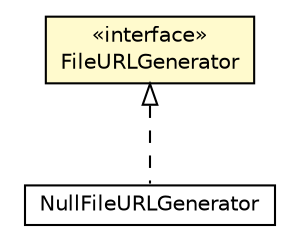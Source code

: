 #!/usr/local/bin/dot
#
# Class diagram 
# Generated by UMLGraph version R5_6-24-gf6e263 (http://www.umlgraph.org/)
#

digraph G {
	edge [fontname="Helvetica",fontsize=10,labelfontname="Helvetica",labelfontsize=10];
	node [fontname="Helvetica",fontsize=10,shape=plaintext];
	nodesep=0.25;
	ranksep=0.5;
	// io.werval.util.Stacktraces.FileURLGenerator
	c36498 [label=<<table title="io.werval.util.Stacktraces.FileURLGenerator" border="0" cellborder="1" cellspacing="0" cellpadding="2" port="p" bgcolor="lemonChiffon" href="./Stacktraces.FileURLGenerator.html">
		<tr><td><table border="0" cellspacing="0" cellpadding="1">
<tr><td align="center" balign="center"> &#171;interface&#187; </td></tr>
<tr><td align="center" balign="center"> FileURLGenerator </td></tr>
		</table></td></tr>
		</table>>, URL="./Stacktraces.FileURLGenerator.html", fontname="Helvetica", fontcolor="black", fontsize=10.0];
	// io.werval.util.Stacktraces.NullFileURLGenerator
	c36499 [label=<<table title="io.werval.util.Stacktraces.NullFileURLGenerator" border="0" cellborder="1" cellspacing="0" cellpadding="2" port="p" href="./Stacktraces.NullFileURLGenerator.html">
		<tr><td><table border="0" cellspacing="0" cellpadding="1">
<tr><td align="center" balign="center"> NullFileURLGenerator </td></tr>
		</table></td></tr>
		</table>>, URL="./Stacktraces.NullFileURLGenerator.html", fontname="Helvetica", fontcolor="black", fontsize=10.0];
	//io.werval.util.Stacktraces.NullFileURLGenerator implements io.werval.util.Stacktraces.FileURLGenerator
	c36498:p -> c36499:p [dir=back,arrowtail=empty,style=dashed];
}

